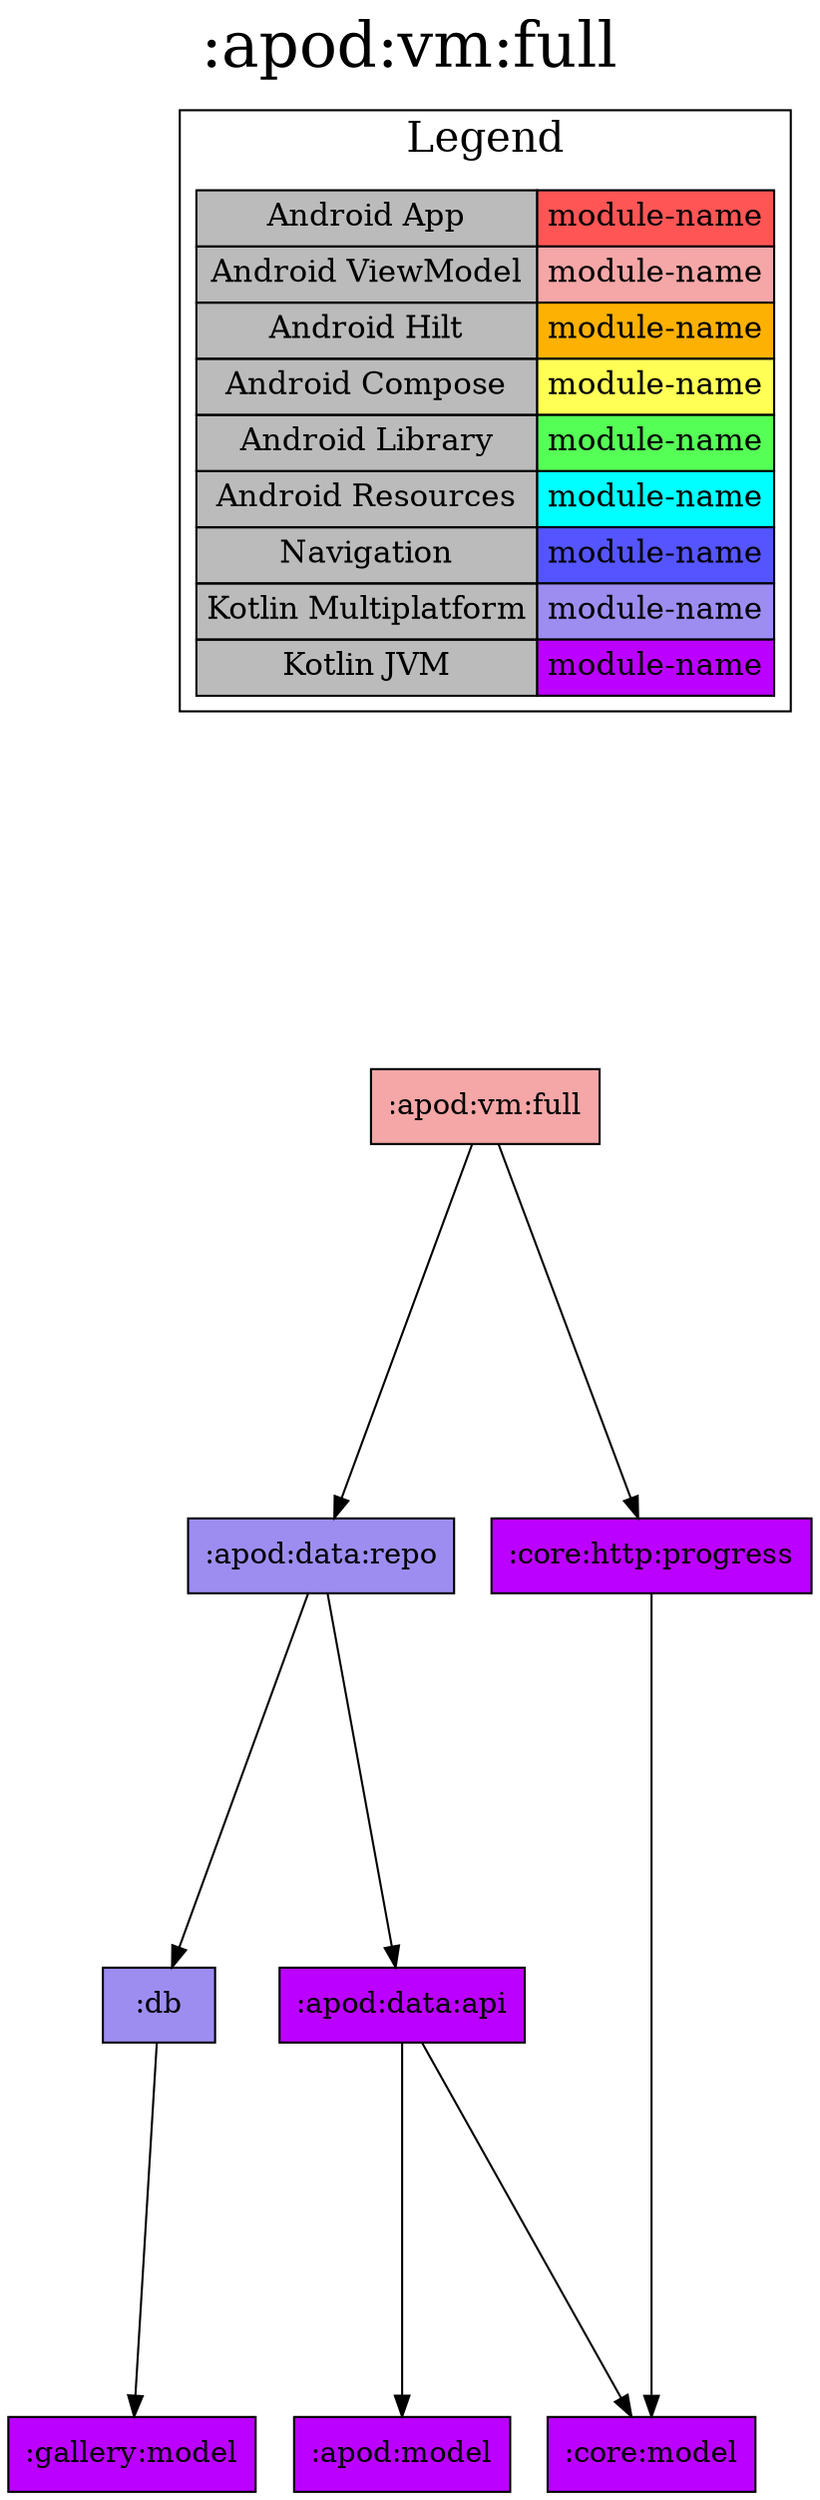digraph {
edge ["dir"="forward"]
graph ["dpi"="100","label"=":apod:vm:full","labelloc"="t","fontsize"="30","ranksep"="2.5","rankdir"="TB"]
node ["style"="filled"]
":apod:vm:full" ["fillcolor"="#F5A6A6","shape"="box"]
":apod:data:repo" ["fillcolor"="#9D8DF1","shape"="box"]
":apod:data:api" ["fillcolor"="#BB00FF","shape"="box"]
":apod:model" ["fillcolor"="#BB00FF","shape"="box"]
":core:model" ["fillcolor"="#BB00FF","shape"="box"]
":db" ["fillcolor"="#9D8DF1","shape"="box"]
":gallery:model" ["fillcolor"="#BB00FF","shape"="box"]
":core:http:progress" ["fillcolor"="#BB00FF","shape"="box"]
{
edge ["dir"="none"]
graph ["rank"="same"]
}
":apod:vm:full" -> ":apod:data:repo"
":apod:vm:full" -> ":core:http:progress"
":apod:data:repo" -> ":apod:data:api"
":apod:data:repo" -> ":db"
":apod:data:api" -> ":apod:model"
":apod:data:api" -> ":core:model"
":db" -> ":gallery:model"
":core:http:progress" -> ":core:model"
subgraph "cluster_legend" {
edge ["dir"="none"]
graph ["label"="Legend","fontsize"="20"]
"Legend" ["style"="filled","fillcolor"="#bbbbbb","shape"="none","margin"="0","fontsize"="15","label"=<
<TABLE BORDER="0" CELLBORDER="1" CELLSPACING="0" CELLPADDING="4">
<TR><TD>Android App</TD><TD BGCOLOR="#FF5555">module-name</TD></TR>
<TR><TD>Android ViewModel</TD><TD BGCOLOR="#F5A6A6">module-name</TD></TR>
<TR><TD>Android Hilt</TD><TD BGCOLOR="#FCB103">module-name</TD></TR>
<TR><TD>Android Compose</TD><TD BGCOLOR="#FFFF55">module-name</TD></TR>
<TR><TD>Android Library</TD><TD BGCOLOR="#55FF55">module-name</TD></TR>
<TR><TD>Android Resources</TD><TD BGCOLOR="#00FFFF">module-name</TD></TR>
<TR><TD>Navigation</TD><TD BGCOLOR="#5555FF">module-name</TD></TR>
<TR><TD>Kotlin Multiplatform</TD><TD BGCOLOR="#9D8DF1">module-name</TD></TR>
<TR><TD>Kotlin JVM</TD><TD BGCOLOR="#BB00FF">module-name</TD></TR>
</TABLE>
>]
} -> ":apod:vm:full" ["style"="invis"]
}